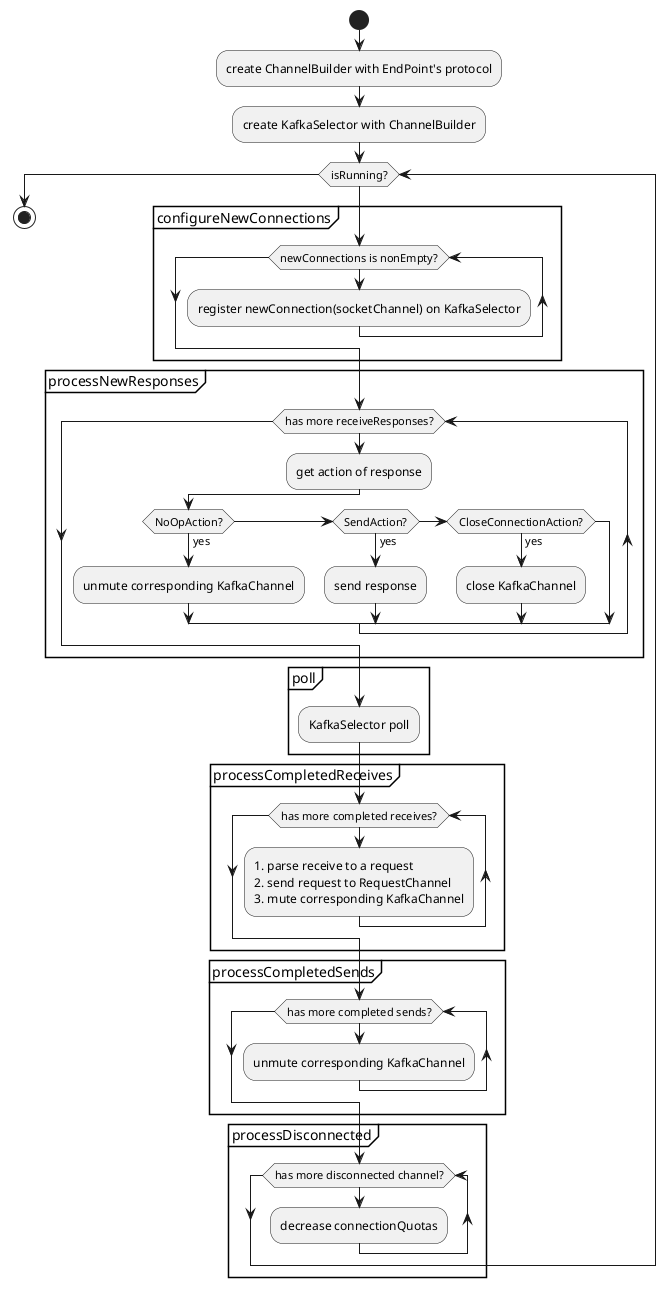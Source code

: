 @startuml
start
:create ChannelBuilder with EndPoint's protocol;
:create KafkaSelector with ChannelBuilder;
while (isRunning?)
	partition configureNewConnections {
		while (newConnections is nonEmpty?) 
			:register newConnection(socketChannel) on KafkaSelector;
		endwhile
	}
	partition processNewResponses {
		while (has more receiveResponses?)
			:get action of response;
			if (NoOpAction?) then(yes)
				:unmute corresponding KafkaChannel;
			elseif (SendAction?) then(yes)
				:send response;
			elseif (CloseConnectionAction?) then(yes)
				:close KafkaChannel;
			endif
		endwhile
	}
	partition poll {
		:KafkaSelector poll;
	}
	partition processCompletedReceives {
		while (has more completed receives?)
			:1. parse receive to a request
			2. send request to RequestChannel
			3. mute corresponding KafkaChannel;
		endwhile
	}
	partition processCompletedSends {
		while (has more completed sends?)
			:unmute corresponding KafkaChannel;
		endwhile
	}
	partition processDisconnected {
		while (has more disconnected channel?)
			:decrease connectionQuotas;
		endwhile
	}
endwhile
stop
@enduml
